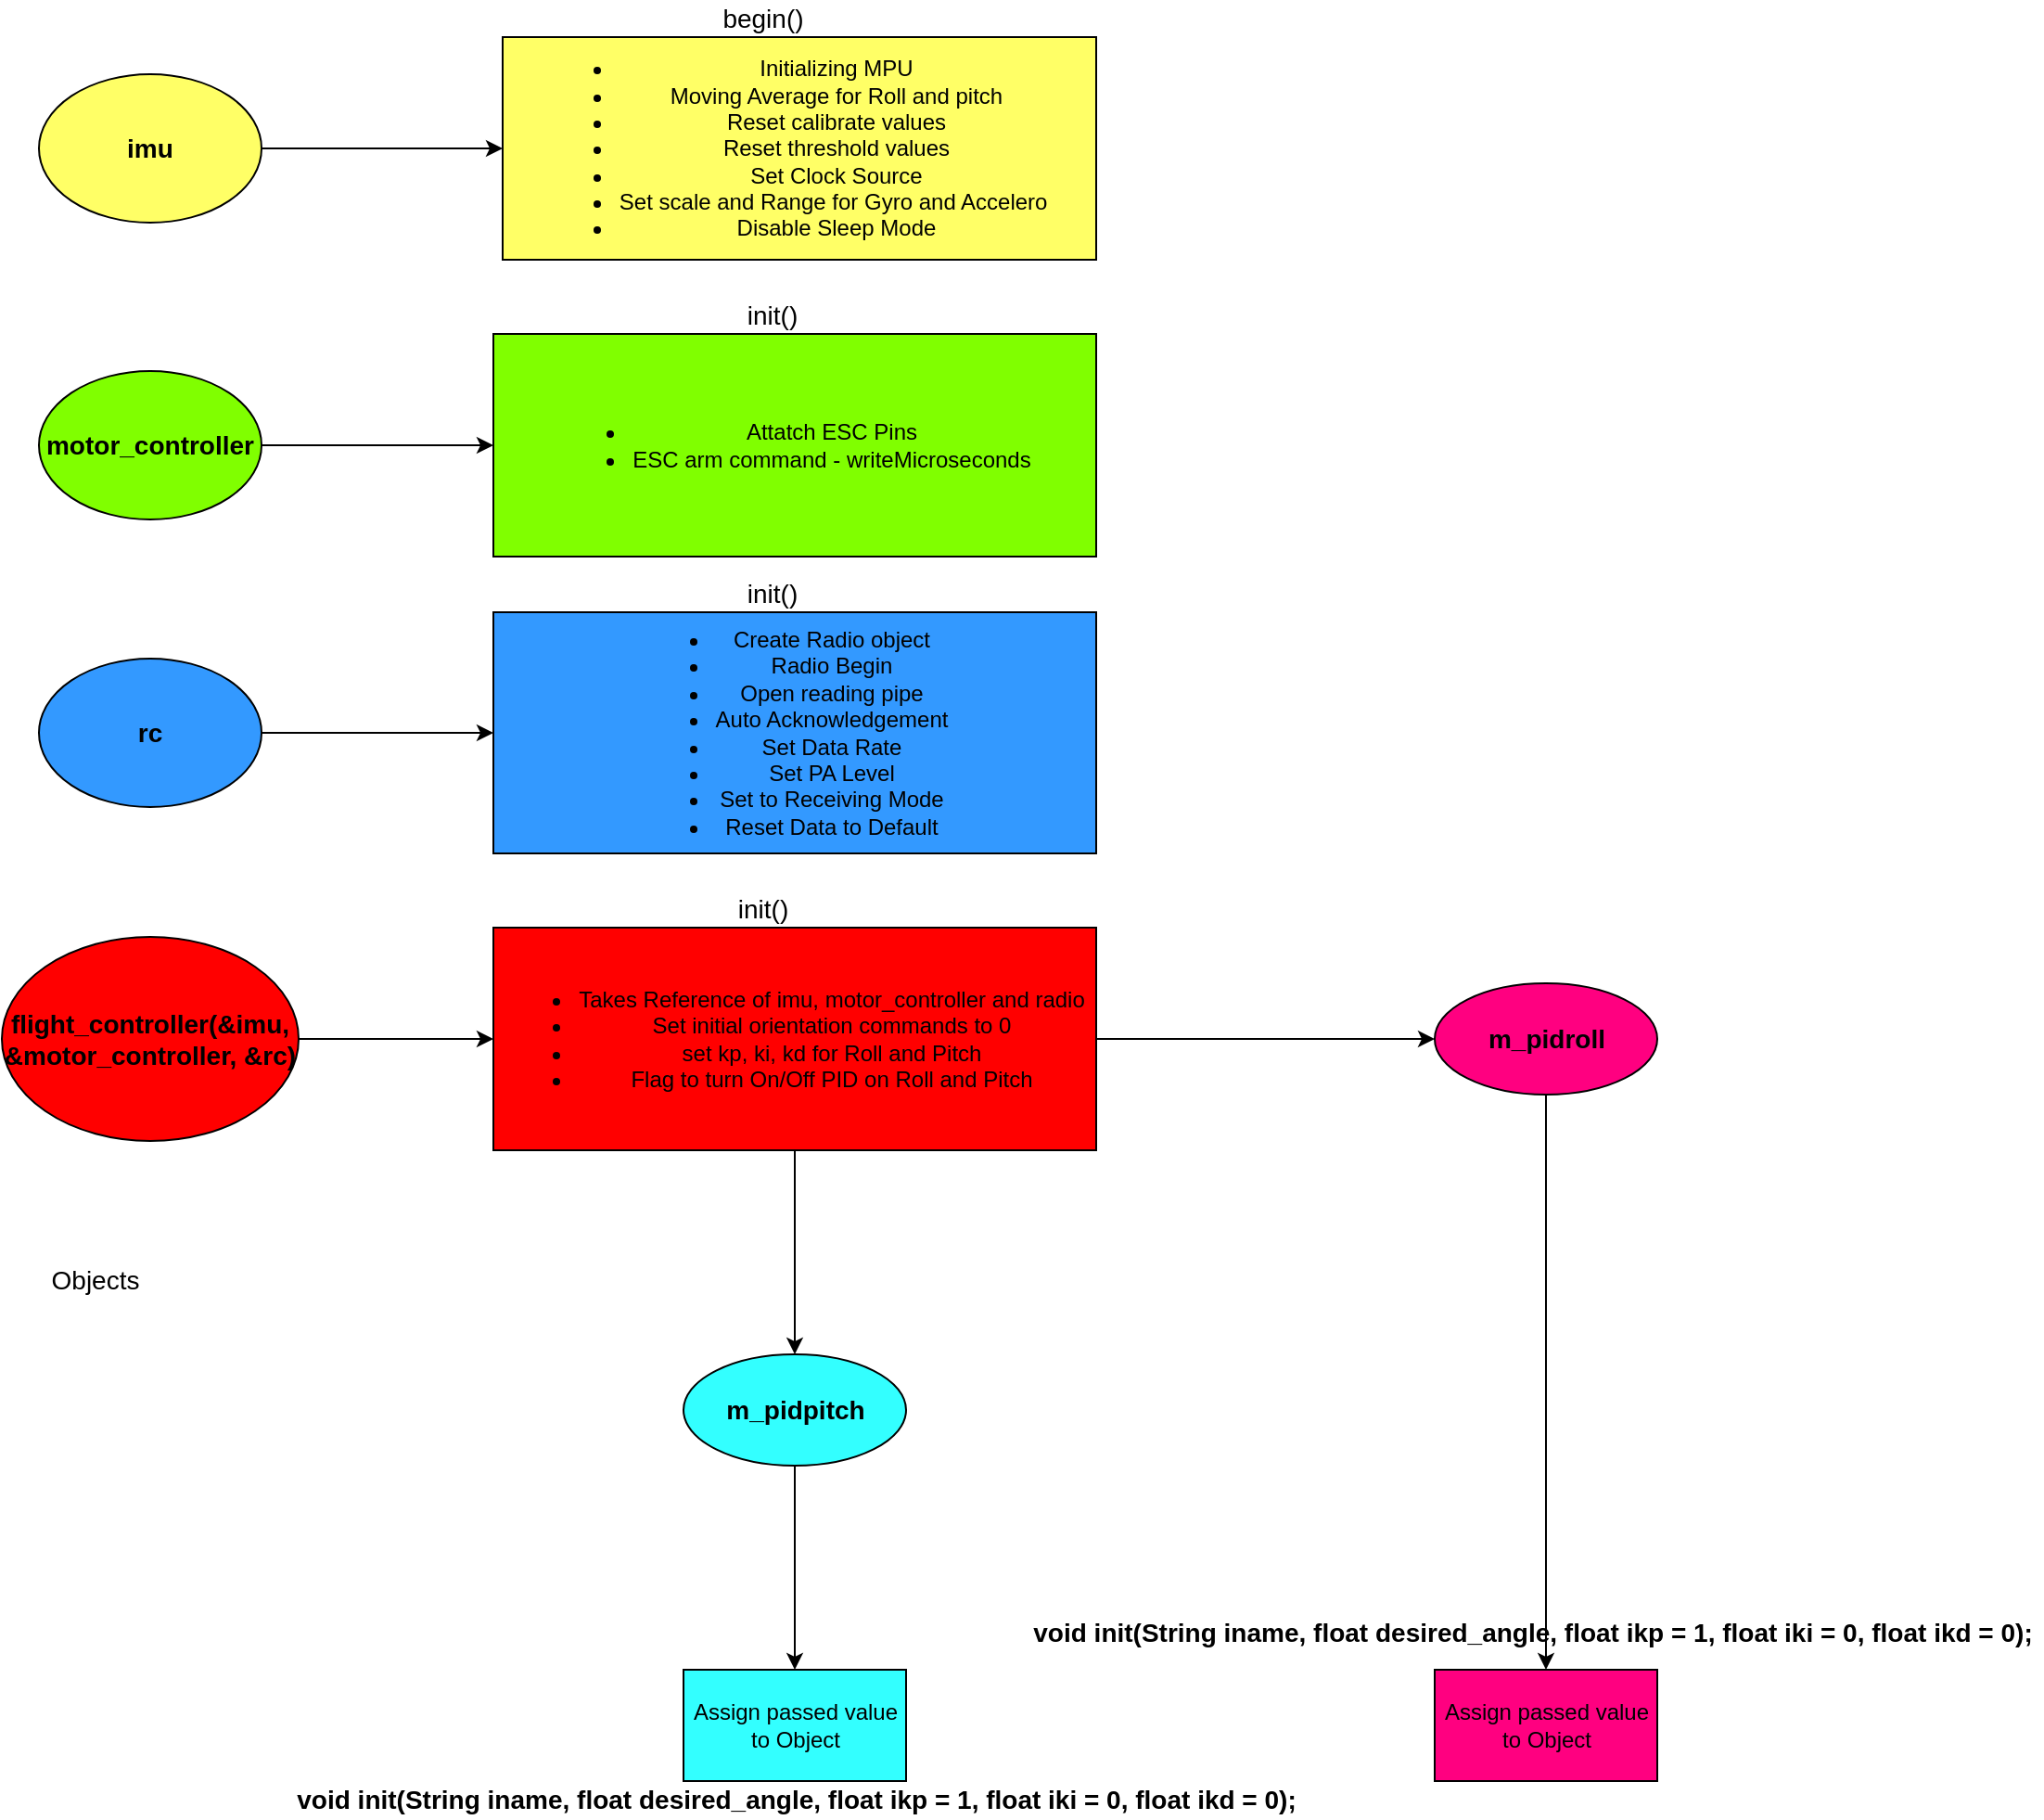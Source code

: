 <mxfile version="16.5.1" type="device" pages="4"><diagram id="pGqiPSqRR6GPFL-xoOcB" name="Setup()"><mxGraphModel dx="1108" dy="563" grid="1" gridSize="10" guides="1" tooltips="1" connect="1" arrows="1" fold="1" page="1" pageScale="1" pageWidth="850" pageHeight="1100" math="0" shadow="0"><root><mxCell id="0"/><mxCell id="1" parent="0"/><mxCell id="iqzC9qh33Q-5ZN2CiS9R-6" value="" style="edgeStyle=orthogonalEdgeStyle;rounded=0;orthogonalLoop=1;jettySize=auto;html=1;fontSize=14;" parent="1" source="iqzC9qh33Q-5ZN2CiS9R-1" target="iqzC9qh33Q-5ZN2CiS9R-5" edge="1"><mxGeometry relative="1" as="geometry"/></mxCell><mxCell id="iqzC9qh33Q-5ZN2CiS9R-1" value="&lt;font style=&quot;font-size: 14px&quot;&gt;&lt;b&gt;imu&lt;/b&gt;&lt;/font&gt;" style="ellipse;whiteSpace=wrap;html=1;fillColor=#FFFF66;" parent="1" vertex="1"><mxGeometry x="30" y="60" width="120" height="80" as="geometry"/></mxCell><mxCell id="iqzC9qh33Q-5ZN2CiS9R-8" value="" style="edgeStyle=orthogonalEdgeStyle;rounded=0;orthogonalLoop=1;jettySize=auto;html=1;fontSize=14;" parent="1" source="iqzC9qh33Q-5ZN2CiS9R-2" target="iqzC9qh33Q-5ZN2CiS9R-7" edge="1"><mxGeometry relative="1" as="geometry"/></mxCell><mxCell id="iqzC9qh33Q-5ZN2CiS9R-2" value="&lt;font style=&quot;font-size: 14px&quot;&gt;&lt;b&gt;motor_controller&lt;/b&gt;&lt;/font&gt;" style="ellipse;whiteSpace=wrap;html=1;fillColor=#80FF00;" parent="1" vertex="1"><mxGeometry x="30" y="220" width="120" height="80" as="geometry"/></mxCell><mxCell id="iqzC9qh33Q-5ZN2CiS9R-10" value="" style="edgeStyle=orthogonalEdgeStyle;rounded=0;orthogonalLoop=1;jettySize=auto;html=1;fontSize=14;" parent="1" source="iqzC9qh33Q-5ZN2CiS9R-3" target="iqzC9qh33Q-5ZN2CiS9R-9" edge="1"><mxGeometry relative="1" as="geometry"/></mxCell><mxCell id="iqzC9qh33Q-5ZN2CiS9R-3" value="&lt;font style=&quot;font-size: 14px&quot;&gt;&lt;b&gt;rc&lt;/b&gt;&lt;/font&gt;" style="ellipse;whiteSpace=wrap;html=1;fillColor=#3399FF;" parent="1" vertex="1"><mxGeometry x="30" y="375" width="120" height="80" as="geometry"/></mxCell><mxCell id="iqzC9qh33Q-5ZN2CiS9R-12" value="" style="edgeStyle=orthogonalEdgeStyle;rounded=0;orthogonalLoop=1;jettySize=auto;html=1;fontSize=14;" parent="1" source="iqzC9qh33Q-5ZN2CiS9R-4" target="iqzC9qh33Q-5ZN2CiS9R-11" edge="1"><mxGeometry relative="1" as="geometry"/></mxCell><mxCell id="iqzC9qh33Q-5ZN2CiS9R-4" value="&lt;font style=&quot;font-size: 14px&quot;&gt;&lt;b&gt;flight_controller(&amp;amp;imu, &amp;amp;motor_controller, &amp;amp;rc)&lt;/b&gt;&lt;/font&gt;" style="ellipse;whiteSpace=wrap;html=1;fillColor=#FF0000;" parent="1" vertex="1"><mxGeometry x="10" y="525" width="160" height="110" as="geometry"/></mxCell><mxCell id="iqzC9qh33Q-5ZN2CiS9R-5" value="&lt;ul&gt;&lt;li&gt;Initializing MPU&lt;/li&gt;&lt;li&gt;Moving Average for Roll and pitch&lt;/li&gt;&lt;li&gt;Reset calibrate values&lt;/li&gt;&lt;li&gt;Reset threshold values&lt;/li&gt;&lt;li&gt;Set Clock Source&lt;/li&gt;&lt;li&gt;Set scale and Range for Gyro and Accelero&amp;nbsp;&lt;/li&gt;&lt;li&gt;Disable Sleep Mode&lt;/li&gt;&lt;/ul&gt;" style="whiteSpace=wrap;html=1;fillColor=#FFFF66;" parent="1" vertex="1"><mxGeometry x="280" y="40" width="320" height="120" as="geometry"/></mxCell><mxCell id="iqzC9qh33Q-5ZN2CiS9R-7" value="&lt;ul&gt;&lt;li&gt;Attatch ESC Pins&lt;/li&gt;&lt;li&gt;ESC arm command -&amp;nbsp;writeMicroseconds&lt;br&gt;&lt;/li&gt;&lt;/ul&gt;" style="whiteSpace=wrap;html=1;fillColor=#80FF00;" parent="1" vertex="1"><mxGeometry x="275" y="200" width="325" height="120" as="geometry"/></mxCell><mxCell id="iqzC9qh33Q-5ZN2CiS9R-9" value="&lt;ul&gt;&lt;li&gt;Create Radio object&lt;br&gt;&lt;/li&gt;&lt;li&gt;Radio Begin&lt;br&gt;&lt;/li&gt;&lt;li&gt;Open reading pipe&lt;br&gt;&lt;/li&gt;&lt;li&gt;Auto Acknowledgement&lt;br&gt;&lt;/li&gt;&lt;li&gt;Set Data Rate&lt;/li&gt;&lt;li&gt;Set PA Level&lt;/li&gt;&lt;li&gt;Set to Receiving Mode&lt;/li&gt;&lt;li&gt;Reset Data to Default&lt;br&gt;&lt;/li&gt;&lt;/ul&gt;" style="whiteSpace=wrap;html=1;fillColor=#3399FF;" parent="1" vertex="1"><mxGeometry x="275" y="350" width="325" height="130" as="geometry"/></mxCell><mxCell id="iqzC9qh33Q-5ZN2CiS9R-19" value="" style="edgeStyle=orthogonalEdgeStyle;rounded=0;orthogonalLoop=1;jettySize=auto;html=1;fontSize=14;" parent="1" source="iqzC9qh33Q-5ZN2CiS9R-11" target="iqzC9qh33Q-5ZN2CiS9R-18" edge="1"><mxGeometry relative="1" as="geometry"/></mxCell><mxCell id="iqzC9qh33Q-5ZN2CiS9R-21" value="" style="edgeStyle=orthogonalEdgeStyle;rounded=0;orthogonalLoop=1;jettySize=auto;html=1;fontSize=14;" parent="1" source="iqzC9qh33Q-5ZN2CiS9R-11" target="iqzC9qh33Q-5ZN2CiS9R-20" edge="1"><mxGeometry relative="1" as="geometry"/></mxCell><mxCell id="iqzC9qh33Q-5ZN2CiS9R-11" value="&lt;ul&gt;&lt;li&gt;Takes Reference of imu, motor_controller and radio&lt;/li&gt;&lt;li&gt;Set initial orientation commands to 0&lt;br&gt;&lt;/li&gt;&lt;li&gt;set kp, ki, kd for Roll and Pitch&lt;br&gt;&lt;/li&gt;&lt;li&gt;Flag to turn On/Off PID on Roll and Pitch&lt;br&gt;&lt;/li&gt;&lt;/ul&gt;" style="whiteSpace=wrap;html=1;fillColor=#FF0000;" parent="1" vertex="1"><mxGeometry x="275" y="520" width="325" height="120" as="geometry"/></mxCell><mxCell id="iqzC9qh33Q-5ZN2CiS9R-13" value="begin()" style="text;html=1;align=center;verticalAlign=middle;resizable=0;points=[];autosize=1;strokeColor=none;fillColor=none;fontSize=14;" parent="1" vertex="1"><mxGeometry x="390" y="20" width="60" height="20" as="geometry"/></mxCell><mxCell id="iqzC9qh33Q-5ZN2CiS9R-14" value="init()" style="text;html=1;align=center;verticalAlign=middle;resizable=0;points=[];autosize=1;strokeColor=none;fillColor=none;fontSize=14;" parent="1" vertex="1"><mxGeometry x="405" y="180" width="40" height="20" as="geometry"/></mxCell><mxCell id="iqzC9qh33Q-5ZN2CiS9R-15" value="init()" style="text;html=1;align=center;verticalAlign=middle;resizable=0;points=[];autosize=1;strokeColor=none;fillColor=none;fontSize=14;" parent="1" vertex="1"><mxGeometry x="400" y="500" width="40" height="20" as="geometry"/></mxCell><mxCell id="iqzC9qh33Q-5ZN2CiS9R-16" value="init()" style="text;html=1;align=center;verticalAlign=middle;resizable=0;points=[];autosize=1;strokeColor=none;fillColor=none;fontSize=14;" parent="1" vertex="1"><mxGeometry x="405" y="330" width="40" height="20" as="geometry"/></mxCell><mxCell id="iqzC9qh33Q-5ZN2CiS9R-17" value="Objects" style="text;html=1;align=center;verticalAlign=middle;resizable=0;points=[];autosize=1;strokeColor=none;fillColor=none;fontSize=14;" parent="1" vertex="1"><mxGeometry x="30" y="700" width="60" height="20" as="geometry"/></mxCell><mxCell id="iqzC9qh33Q-5ZN2CiS9R-27" value="" style="edgeStyle=orthogonalEdgeStyle;rounded=0;orthogonalLoop=1;jettySize=auto;html=1;fontSize=14;" parent="1" source="iqzC9qh33Q-5ZN2CiS9R-18" target="iqzC9qh33Q-5ZN2CiS9R-26" edge="1"><mxGeometry relative="1" as="geometry"/></mxCell><mxCell id="iqzC9qh33Q-5ZN2CiS9R-18" value="&lt;font style=&quot;font-size: 14px&quot;&gt;&lt;b&gt;m_pidroll&lt;/b&gt;&lt;/font&gt;" style="ellipse;whiteSpace=wrap;html=1;fillColor=#FF0080;" parent="1" vertex="1"><mxGeometry x="782.5" y="550" width="120" height="60" as="geometry"/></mxCell><mxCell id="iqzC9qh33Q-5ZN2CiS9R-23" value="" style="edgeStyle=orthogonalEdgeStyle;rounded=0;orthogonalLoop=1;jettySize=auto;html=1;fontSize=14;" parent="1" source="iqzC9qh33Q-5ZN2CiS9R-20" target="iqzC9qh33Q-5ZN2CiS9R-22" edge="1"><mxGeometry relative="1" as="geometry"/></mxCell><mxCell id="iqzC9qh33Q-5ZN2CiS9R-20" value="&lt;font style=&quot;font-size: 14px&quot;&gt;&lt;b&gt;m_pidpitch&lt;/b&gt;&lt;/font&gt;" style="ellipse;whiteSpace=wrap;html=1;fillColor=#33FFFF;" parent="1" vertex="1"><mxGeometry x="377.5" y="750" width="120" height="60" as="geometry"/></mxCell><mxCell id="iqzC9qh33Q-5ZN2CiS9R-22" value="Assign passed value to Object" style="whiteSpace=wrap;html=1;fillColor=#33FFFF;" parent="1" vertex="1"><mxGeometry x="377.5" y="920" width="120" height="60" as="geometry"/></mxCell><mxCell id="iqzC9qh33Q-5ZN2CiS9R-24" value="&lt;b&gt;void init(String iname, float desired_angle, float ikp = 1, float iki = 0, float ikd = 0);&lt;/b&gt;" style="text;html=1;align=center;verticalAlign=middle;resizable=0;points=[];autosize=1;strokeColor=none;fillColor=none;fontSize=14;" parent="1" vertex="1"><mxGeometry x="162.5" y="980" width="550" height="20" as="geometry"/></mxCell><mxCell id="iqzC9qh33Q-5ZN2CiS9R-26" value="&lt;span&gt;Assign passed value to Object&lt;/span&gt;" style="whiteSpace=wrap;html=1;fillColor=#FF0080;" parent="1" vertex="1"><mxGeometry x="782.5" y="920" width="120" height="60" as="geometry"/></mxCell><mxCell id="iqzC9qh33Q-5ZN2CiS9R-31" value="&lt;b&gt;void init(String iname, float desired_angle, float ikp = 1, float iki = 0, float ikd = 0);&lt;/b&gt;" style="text;html=1;align=center;verticalAlign=middle;resizable=0;points=[];autosize=1;strokeColor=none;fillColor=none;fontSize=14;" parent="1" vertex="1"><mxGeometry x="560" y="890" width="550" height="20" as="geometry"/></mxCell></root></mxGraphModel></diagram><diagram id="XjZQHrzGVynei0h91yCe" name="Loop()"><mxGraphModel dx="1108" dy="563" grid="1" gridSize="10" guides="1" tooltips="1" connect="1" arrows="1" fold="1" page="1" pageScale="1" pageWidth="850" pageHeight="1100" math="0" shadow="0"><root><mxCell id="JmBR-cFAoTrkOwimUZm6-0"/><mxCell id="JmBR-cFAoTrkOwimUZm6-1" parent="JmBR-cFAoTrkOwimUZm6-0"/><mxCell id="Awae0ocSH7zb8_fp6qmz-3" style="edgeStyle=orthogonalEdgeStyle;rounded=0;orthogonalLoop=1;jettySize=auto;html=1;entryX=0;entryY=0.5;entryDx=0;entryDy=0;fontSize=14;" parent="JmBR-cFAoTrkOwimUZm6-1" source="vHjiWrGYGaQ0m--d4VNV-1" target="Awae0ocSH7zb8_fp6qmz-1" edge="1"><mxGeometry relative="1" as="geometry"/></mxCell><mxCell id="Awae0ocSH7zb8_fp6qmz-4" style="edgeStyle=orthogonalEdgeStyle;rounded=0;orthogonalLoop=1;jettySize=auto;html=1;fontSize=14;" parent="JmBR-cFAoTrkOwimUZm6-1" source="vHjiWrGYGaQ0m--d4VNV-1" edge="1"><mxGeometry relative="1" as="geometry"><mxPoint x="300" y="440" as="targetPoint"/></mxGeometry></mxCell><mxCell id="vHjiWrGYGaQ0m--d4VNV-1" value="&lt;font style=&quot;font-size: 14px&quot;&gt;&lt;b&gt;update_sensor_values()&lt;/b&gt;&lt;/font&gt;" style="whiteSpace=wrap;html=1;fillColor=#FFFF66;" parent="JmBR-cFAoTrkOwimUZm6-1" vertex="1"><mxGeometry x="200" y="160" width="200" height="120" as="geometry"/></mxCell><mxCell id="vHjiWrGYGaQ0m--d4VNV-6" value="&lt;b&gt;True&lt;/b&gt;" style="text;html=1;align=center;verticalAlign=middle;resizable=0;points=[];autosize=1;strokeColor=none;fillColor=none;fontSize=14;" parent="JmBR-cFAoTrkOwimUZm6-1" vertex="1"><mxGeometry x="500" y="190" width="50" height="20" as="geometry"/></mxCell><mxCell id="Awae0ocSH7zb8_fp6qmz-9" style="edgeStyle=orthogonalEdgeStyle;curved=1;rounded=0;orthogonalLoop=1;jettySize=auto;html=1;entryX=0.62;entryY=1.008;entryDx=0;entryDy=0;entryPerimeter=0;fontSize=14;" parent="JmBR-cFAoTrkOwimUZm6-1" source="Awae0ocSH7zb8_fp6qmz-1" target="vHjiWrGYGaQ0m--d4VNV-1" edge="1"><mxGeometry relative="1" as="geometry"><Array as="points"><mxPoint x="740" y="340"/><mxPoint x="324" y="340"/></Array></mxGeometry></mxCell><mxCell id="Awae0ocSH7zb8_fp6qmz-1" value="&lt;b&gt;&lt;font style=&quot;font-size: 14px&quot;&gt;process()&lt;/font&gt;&lt;/b&gt;" style="whiteSpace=wrap;html=1;fillColor=#FF0000;" parent="JmBR-cFAoTrkOwimUZm6-1" vertex="1"><mxGeometry x="640" y="160" width="200" height="120" as="geometry"/></mxCell><mxCell id="Awae0ocSH7zb8_fp6qmz-5" value="&lt;b&gt;&lt;font style=&quot;font-size: 14px&quot;&gt;False&lt;/font&gt;&lt;/b&gt;" style="text;html=1;align=center;verticalAlign=middle;resizable=0;points=[];autosize=1;strokeColor=none;fillColor=none;fontSize=14;" parent="JmBR-cFAoTrkOwimUZm6-1" vertex="1"><mxGeometry x="305" y="350" width="50" height="20" as="geometry"/></mxCell><mxCell id="Awae0ocSH7zb8_fp6qmz-6" value="EXIT" style="ellipse;whiteSpace=wrap;html=1;fontSize=14;fillColor=#FFFFFF;" parent="JmBR-cFAoTrkOwimUZm6-1" vertex="1"><mxGeometry x="230" y="430" width="120" height="60" as="geometry"/></mxCell><mxCell id="Awae0ocSH7zb8_fp6qmz-10" value="loop()" style="text;html=1;align=center;verticalAlign=middle;resizable=0;points=[];autosize=1;strokeColor=none;fillColor=none;fontSize=14;" parent="JmBR-cFAoTrkOwimUZm6-1" vertex="1"><mxGeometry x="495" y="320" width="50" height="20" as="geometry"/></mxCell></root></mxGraphModel></diagram><diagram id="_z6thSP-YgBQncTcr1Em" name="FlightController::Process()"><mxGraphModel dx="1108" dy="563" grid="1" gridSize="10" guides="1" tooltips="1" connect="1" arrows="1" fold="1" page="1" pageScale="1" pageWidth="850" pageHeight="1100" math="0" shadow="0"><root><mxCell id="XxEjTTuKL34jOLaLW-QR-0"/><mxCell id="XxEjTTuKL34jOLaLW-QR-1" parent="XxEjTTuKL34jOLaLW-QR-0"/><mxCell id="3dKe21JAn-Jc7No9dZ3J-4" style="edgeStyle=none;rounded=0;orthogonalLoop=1;jettySize=auto;html=1;fontSize=14;" parent="XxEjTTuKL34jOLaLW-QR-1" source="PEvIl1xcza5WnxdaduJh-1" target="3dKe21JAn-Jc7No9dZ3J-2" edge="1"><mxGeometry relative="1" as="geometry"/></mxCell><mxCell id="PEvIl1xcza5WnxdaduJh-1" value="&lt;b&gt;Radio Available ?&lt;/b&gt;" style="rhombus;whiteSpace=wrap;html=1;fontSize=14;fillColor=#FFFFFF;" parent="XxEjTTuKL34jOLaLW-QR-1" vertex="1"><mxGeometry x="427.5" y="170" width="150" height="120" as="geometry"/></mxCell><mxCell id="3dKe21JAn-Jc7No9dZ3J-1" value="&lt;b&gt;&lt;font style=&quot;font-size: 14px&quot;&gt;Yes&lt;/font&gt;&lt;/b&gt;" style="text;html=1;align=center;verticalAlign=middle;resizable=0;points=[];autosize=1;strokeColor=none;fillColor=none;fontSize=14;" parent="XxEjTTuKL34jOLaLW-QR-1" vertex="1"><mxGeometry x="450" y="340" width="40" height="20" as="geometry"/></mxCell><mxCell id="f6QeGXeQwfgO1FQR5fA6-1" value="" style="edgeStyle=none;rounded=0;orthogonalLoop=1;jettySize=auto;html=1;fontSize=18;" parent="XxEjTTuKL34jOLaLW-QR-1" source="3dKe21JAn-Jc7No9dZ3J-2" target="f6QeGXeQwfgO1FQR5fA6-0" edge="1"><mxGeometry relative="1" as="geometry"/></mxCell><mxCell id="3dKe21JAn-Jc7No9dZ3J-2" value="CommandToSpeed()" style="rounded=0;whiteSpace=wrap;html=1;fontSize=14;fillColor=#FF0000;" parent="XxEjTTuKL34jOLaLW-QR-1" vertex="1"><mxGeometry x="435" y="430" width="135" height="70" as="geometry"/></mxCell><mxCell id="f6QeGXeQwfgO1FQR5fA6-0" value="m_mc-&amp;gt;run();" style="rounded=0;whiteSpace=wrap;html=1;fontSize=14;fillColor=#00FF00;" parent="XxEjTTuKL34jOLaLW-QR-1" vertex="1"><mxGeometry x="220" y="430" width="135" height="70" as="geometry"/></mxCell></root></mxGraphModel></diagram><diagram id="Qdu_Jx--5FjjKYCDvhnT" name="FlightController::CommandToSpeed()"><mxGraphModel dx="1108" dy="563" grid="1" gridSize="10" guides="1" tooltips="1" connect="1" arrows="1" fold="1" page="1" pageScale="1" pageWidth="850" pageHeight="1100" math="0" shadow="0"><root><mxCell id="PSOh6aTxSFRlIRWMu3zS-0"/><mxCell id="PSOh6aTxSFRlIRWMu3zS-1" parent="PSOh6aTxSFRlIRWMu3zS-0"/><mxCell id="9YNoj-K23kn3LUt1yJfK-0" value="&lt;ul&gt;&lt;li&gt;&lt;font style=&quot;font-size: 18px&quot;&gt;Set Factor Depending on Outdoor or Indoor&lt;/font&gt;&lt;/li&gt;&lt;li&gt;&lt;font style=&quot;font-size: 18px&quot;&gt;Get Roll and Pitch PID values from PID Controller&lt;/font&gt;&lt;/li&gt;&lt;li&gt;&lt;font style=&quot;font-size: 18px&quot;&gt;Apply Motor Mixig Formula and get corresponding motor Speeds&lt;/font&gt;&lt;/li&gt;&lt;/ul&gt;" style="whiteSpace=wrap;html=1;fillColor=#FF0000;" parent="PSOh6aTxSFRlIRWMu3zS-1" vertex="1"><mxGeometry x="100" y="170" width="610" height="300" as="geometry"/></mxCell></root></mxGraphModel></diagram></mxfile>